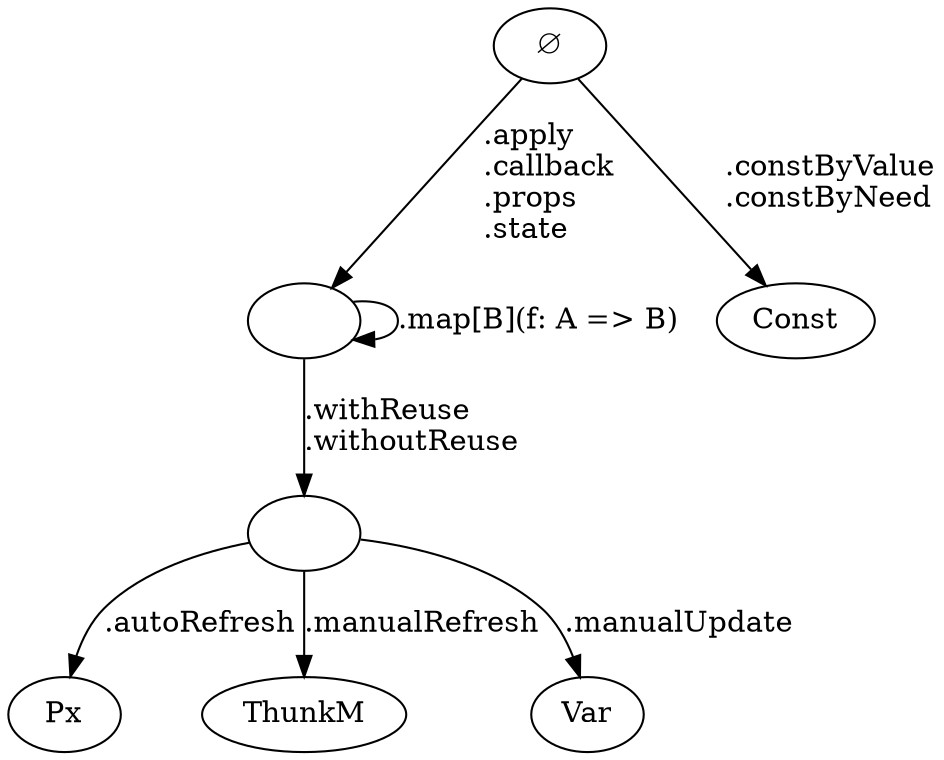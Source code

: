 digraph G {

start [label="∅"]
FromThunk [label=""]
FromThunkReusability [label=""]

start -> Const [label=".constByValue\l.constByNeed\l"]

start -> FromThunk [label=".apply\l.callback\l.props\l.state\l"]
FromThunk -> FromThunk [label=".map[B](f: A => B)"]
FromThunk -> FromThunkReusability [label=".withReuse\l.withoutReuse\l"]
FromThunkReusability -> Px [label=".autoRefresh"]
FromThunkReusability -> ThunkM [label=".manualRefresh"]
FromThunkReusability -> Var [label=".manualUpdate"]

}
